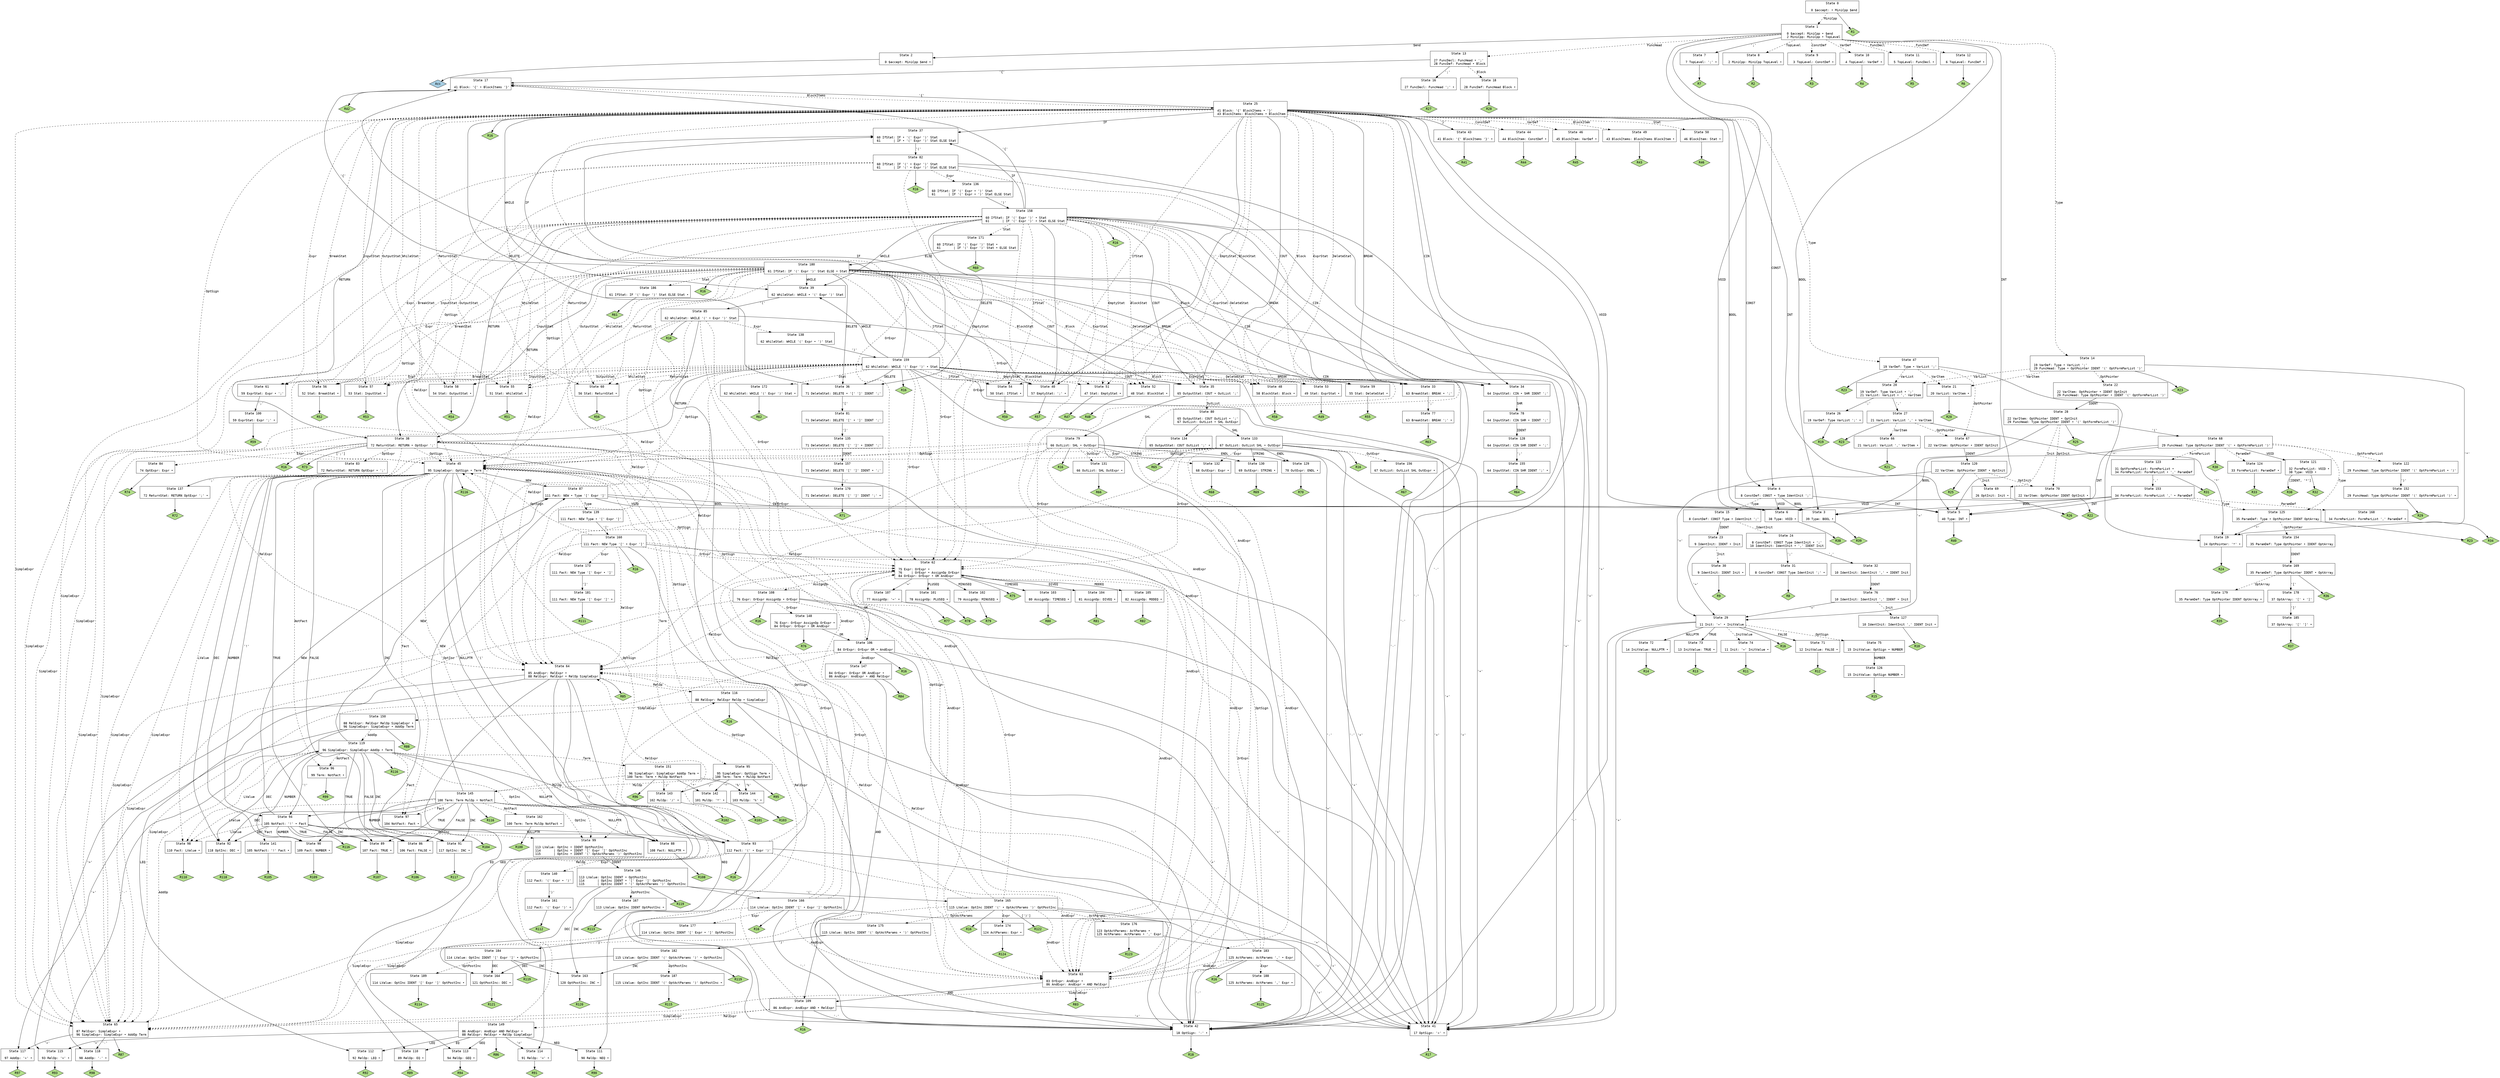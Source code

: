 // Generated by GNU Bison 3.8.2.
// Report bugs to <bug-bison@gnu.org>.
// Home page: <https://www.gnu.org/software/bison/>.

digraph "MiniCpp.y"
{
  node [fontname = courier, shape = box, colorscheme = paired6]
  edge [fontname = courier]

  0 [label="State 0\n\l  0 $accept: • MiniCpp $end\l"]
  0 -> 1 [style=dashed label="MiniCpp"]
  0 -> "0R1" [style=solid]
 "0R1" [label="R1", fillcolor=3, shape=diamond, style=filled]
  1 [label="State 1\n\l  0 $accept: MiniCpp • $end\l  2 MiniCpp: MiniCpp • TopLevel\l"]
  1 -> 2 [style=solid label="$end"]
  1 -> 3 [style=solid label="BOOL"]
  1 -> 4 [style=solid label="CONST"]
  1 -> 5 [style=solid label="INT"]
  1 -> 6 [style=solid label="VOID"]
  1 -> 7 [style=solid label="';'"]
  1 -> 8 [style=dashed label="TopLevel"]
  1 -> 9 [style=dashed label="ConstDef"]
  1 -> 10 [style=dashed label="VarDef"]
  1 -> 11 [style=dashed label="FuncDecl"]
  1 -> 12 [style=dashed label="FuncDef"]
  1 -> 13 [style=dashed label="FuncHead"]
  1 -> 14 [style=dashed label="Type"]
  2 [label="State 2\n\l  0 $accept: MiniCpp $end •\l"]
  2 -> "2R0" [style=solid]
 "2R0" [label="Acc", fillcolor=1, shape=diamond, style=filled]
  3 [label="State 3\n\l 39 Type: BOOL •\l"]
  3 -> "3R39" [style=solid]
 "3R39" [label="R39", fillcolor=3, shape=diamond, style=filled]
  4 [label="State 4\n\l  8 ConstDef: CONST • Type IdentInit ';'\l"]
  4 -> 3 [style=solid label="BOOL"]
  4 -> 5 [style=solid label="INT"]
  4 -> 6 [style=solid label="VOID"]
  4 -> 15 [style=dashed label="Type"]
  5 [label="State 5\n\l 40 Type: INT •\l"]
  5 -> "5R40" [style=solid]
 "5R40" [label="R40", fillcolor=3, shape=diamond, style=filled]
  6 [label="State 6\n\l 38 Type: VOID •\l"]
  6 -> "6R38" [style=solid]
 "6R38" [label="R38", fillcolor=3, shape=diamond, style=filled]
  7 [label="State 7\n\l  7 TopLevel: ';' •\l"]
  7 -> "7R7" [style=solid]
 "7R7" [label="R7", fillcolor=3, shape=diamond, style=filled]
  8 [label="State 8\n\l  2 MiniCpp: MiniCpp TopLevel •\l"]
  8 -> "8R2" [style=solid]
 "8R2" [label="R2", fillcolor=3, shape=diamond, style=filled]
  9 [label="State 9\n\l  3 TopLevel: ConstDef •\l"]
  9 -> "9R3" [style=solid]
 "9R3" [label="R3", fillcolor=3, shape=diamond, style=filled]
  10 [label="State 10\n\l  4 TopLevel: VarDef •\l"]
  10 -> "10R4" [style=solid]
 "10R4" [label="R4", fillcolor=3, shape=diamond, style=filled]
  11 [label="State 11\n\l  5 TopLevel: FuncDecl •\l"]
  11 -> "11R5" [style=solid]
 "11R5" [label="R5", fillcolor=3, shape=diamond, style=filled]
  12 [label="State 12\n\l  6 TopLevel: FuncDef •\l"]
  12 -> "12R6" [style=solid]
 "12R6" [label="R6", fillcolor=3, shape=diamond, style=filled]
  13 [label="State 13\n\l 27 FuncDecl: FuncHead • ';'\l 28 FuncDef: FuncHead • Block\l"]
  13 -> 16 [style=solid label="';'"]
  13 -> 17 [style=solid label="'{'"]
  13 -> 18 [style=dashed label="Block"]
  14 [label="State 14\n\l 19 VarDef: Type • VarList ';'\l 29 FuncHead: Type • OptPointer IDENT '(' OptFormParList ')'\l"]
  14 -> 19 [style=solid label="'*'"]
  14 -> 20 [style=dashed label="VarList"]
  14 -> 21 [style=dashed label="VarItem"]
  14 -> 22 [style=dashed label="OptPointer"]
  14 -> "14R23" [style=solid]
 "14R23" [label="R23", fillcolor=3, shape=diamond, style=filled]
  15 [label="State 15\n\l  8 ConstDef: CONST Type • IdentInit ';'\l"]
  15 -> 23 [style=solid label="IDENT"]
  15 -> 24 [style=dashed label="IdentInit"]
  16 [label="State 16\n\l 27 FuncDecl: FuncHead ';' •\l"]
  16 -> "16R27" [style=solid]
 "16R27" [label="R27", fillcolor=3, shape=diamond, style=filled]
  17 [label="State 17\n\l 41 Block: '{' • BlockItems '}'\l"]
  17 -> 25 [style=dashed label="BlockItems"]
  17 -> "17R42" [style=solid]
 "17R42" [label="R42", fillcolor=3, shape=diamond, style=filled]
  18 [label="State 18\n\l 28 FuncDef: FuncHead Block •\l"]
  18 -> "18R28" [style=solid]
 "18R28" [label="R28", fillcolor=3, shape=diamond, style=filled]
  19 [label="State 19\n\l 24 OptPointer: '*' •\l"]
  19 -> "19R24" [style=solid]
 "19R24" [label="R24", fillcolor=3, shape=diamond, style=filled]
  20 [label="State 20\n\l 19 VarDef: Type VarList • ';'\l 21 VarList: VarList • ',' VarItem\l"]
  20 -> 26 [style=solid label="';'"]
  20 -> 27 [style=solid label="','"]
  21 [label="State 21\n\l 20 VarList: VarItem •\l"]
  21 -> "21R20" [style=solid]
 "21R20" [label="R20", fillcolor=3, shape=diamond, style=filled]
  22 [label="State 22\n\l 22 VarItem: OptPointer • IDENT OptInit\l 29 FuncHead: Type OptPointer • IDENT '(' OptFormParList ')'\l"]
  22 -> 28 [style=solid label="IDENT"]
  23 [label="State 23\n\l  9 IdentInit: IDENT • Init\l"]
  23 -> 29 [style=solid label="'='"]
  23 -> 30 [style=dashed label="Init"]
  24 [label="State 24\n\l  8 ConstDef: CONST Type IdentInit • ';'\l 10 IdentInit: IdentInit • ',' IDENT Init\l"]
  24 -> 31 [style=solid label="';'"]
  24 -> 32 [style=solid label="','"]
  25 [label="State 25\n\l 41 Block: '{' BlockItems • '}'\l 43 BlockItems: BlockItems • BlockItem\l"]
  25 -> 3 [style=solid label="BOOL"]
  25 -> 33 [style=solid label="BREAK"]
  25 -> 34 [style=solid label="CIN"]
  25 -> 4 [style=solid label="CONST"]
  25 -> 35 [style=solid label="COUT"]
  25 -> 36 [style=solid label="DELETE"]
  25 -> 37 [style=solid label="IF"]
  25 -> 5 [style=solid label="INT"]
  25 -> 38 [style=solid label="RETURN"]
  25 -> 6 [style=solid label="VOID"]
  25 -> 39 [style=solid label="WHILE"]
  25 -> 40 [style=solid label="';'"]
  25 -> 41 [style=solid label="'+'"]
  25 -> 42 [style=solid label="'-'"]
  25 -> 17 [style=solid label="'{'"]
  25 -> 43 [style=solid label="'}'"]
  25 -> 44 [style=dashed label="ConstDef"]
  25 -> 45 [style=dashed label="OptSign"]
  25 -> 46 [style=dashed label="VarDef"]
  25 -> 47 [style=dashed label="Type"]
  25 -> 48 [style=dashed label="Block"]
  25 -> 49 [style=dashed label="BlockItem"]
  25 -> 50 [style=dashed label="Stat"]
  25 -> 51 [style=dashed label="EmptyStat"]
  25 -> 52 [style=dashed label="BlockStat"]
  25 -> 53 [style=dashed label="ExprStat"]
  25 -> 54 [style=dashed label="IfStat"]
  25 -> 55 [style=dashed label="WhileStat"]
  25 -> 56 [style=dashed label="BreakStat"]
  25 -> 57 [style=dashed label="InputStat"]
  25 -> 58 [style=dashed label="OutputStat"]
  25 -> 59 [style=dashed label="DeleteStat"]
  25 -> 60 [style=dashed label="ReturnStat"]
  25 -> 61 [style=dashed label="Expr"]
  25 -> 62 [style=dashed label="OrExpr"]
  25 -> 63 [style=dashed label="AndExpr"]
  25 -> 64 [style=dashed label="RelExpr"]
  25 -> 65 [style=dashed label="SimpleExpr"]
  25 -> "25R16" [style=solid]
 "25R16" [label="R16", fillcolor=3, shape=diamond, style=filled]
  26 [label="State 26\n\l 19 VarDef: Type VarList ';' •\l"]
  26 -> "26R19" [style=solid]
 "26R19" [label="R19", fillcolor=3, shape=diamond, style=filled]
  27 [label="State 27\n\l 21 VarList: VarList ',' • VarItem\l"]
  27 -> 19 [style=solid label="'*'"]
  27 -> 66 [style=dashed label="VarItem"]
  27 -> 67 [style=dashed label="OptPointer"]
  27 -> "27R23" [style=solid]
 "27R23" [label="R23", fillcolor=3, shape=diamond, style=filled]
  28 [label="State 28\n\l 22 VarItem: OptPointer IDENT • OptInit\l 29 FuncHead: Type OptPointer IDENT • '(' OptFormParList ')'\l"]
  28 -> 29 [style=solid label="'='"]
  28 -> 68 [style=solid label="'('"]
  28 -> 69 [style=dashed label="Init"]
  28 -> 70 [style=dashed label="OptInit"]
  28 -> "28R25" [style=solid]
 "28R25" [label="R25", fillcolor=3, shape=diamond, style=filled]
  29 [label="State 29\n\l 11 Init: '=' • InitValue\l"]
  29 -> 71 [style=solid label="FALSE"]
  29 -> 72 [style=solid label="NULLPTR"]
  29 -> 73 [style=solid label="TRUE"]
  29 -> 41 [style=solid label="'+'"]
  29 -> 42 [style=solid label="'-'"]
  29 -> 74 [style=dashed label="InitValue"]
  29 -> 75 [style=dashed label="OptSign"]
  29 -> "29R16" [style=solid]
 "29R16" [label="R16", fillcolor=3, shape=diamond, style=filled]
  30 [label="State 30\n\l  9 IdentInit: IDENT Init •\l"]
  30 -> "30R9" [style=solid]
 "30R9" [label="R9", fillcolor=3, shape=diamond, style=filled]
  31 [label="State 31\n\l  8 ConstDef: CONST Type IdentInit ';' •\l"]
  31 -> "31R8" [style=solid]
 "31R8" [label="R8", fillcolor=3, shape=diamond, style=filled]
  32 [label="State 32\n\l 10 IdentInit: IdentInit ',' • IDENT Init\l"]
  32 -> 76 [style=solid label="IDENT"]
  33 [label="State 33\n\l 63 BreakStat: BREAK • ';'\l"]
  33 -> 77 [style=solid label="';'"]
  34 [label="State 34\n\l 64 InputStat: CIN • SHR IDENT ';'\l"]
  34 -> 78 [style=solid label="SHR"]
  35 [label="State 35\n\l 65 OutputStat: COUT • OutList ';'\l"]
  35 -> 79 [style=solid label="SHL"]
  35 -> 80 [style=dashed label="OutList"]
  36 [label="State 36\n\l 71 DeleteStat: DELETE • '[' ']' IDENT ';'\l"]
  36 -> 81 [style=solid label="'['"]
  37 [label="State 37\n\l 60 IfStat: IF • '(' Expr ')' Stat\l 61       | IF • '(' Expr ')' Stat ELSE Stat\l"]
  37 -> 82 [style=solid label="'('"]
  38 [label="State 38\n\l 72 ReturnStat: RETURN • OptExpr ';'\l"]
  38 -> 41 [style=solid label="'+'"]
  38 -> 42 [style=solid label="'-'"]
  38 -> 45 [style=dashed label="OptSign"]
  38 -> 83 [style=dashed label="OptExpr"]
  38 -> 84 [style=dashed label="Expr"]
  38 -> 62 [style=dashed label="OrExpr"]
  38 -> 63 [style=dashed label="AndExpr"]
  38 -> 64 [style=dashed label="RelExpr"]
  38 -> 65 [style=dashed label="SimpleExpr"]
  38 -> "38R16" [style=solid]
 "38R16" [label="R16", fillcolor=3, shape=diamond, style=filled]
  38 -> "38R73" [label="[';']", style=solid]
 "38R73" [label="R73", fillcolor=3, shape=diamond, style=filled]
  39 [label="State 39\n\l 62 WhileStat: WHILE • '(' Expr ')' Stat\l"]
  39 -> 85 [style=solid label="'('"]
  40 [label="State 40\n\l 57 EmptyStat: ';' •\l"]
  40 -> "40R57" [style=solid]
 "40R57" [label="R57", fillcolor=3, shape=diamond, style=filled]
  41 [label="State 41\n\l 17 OptSign: '+' •\l"]
  41 -> "41R17" [style=solid]
 "41R17" [label="R17", fillcolor=3, shape=diamond, style=filled]
  42 [label="State 42\n\l 18 OptSign: '-' •\l"]
  42 -> "42R18" [style=solid]
 "42R18" [label="R18", fillcolor=3, shape=diamond, style=filled]
  43 [label="State 43\n\l 41 Block: '{' BlockItems '}' •\l"]
  43 -> "43R41" [style=solid]
 "43R41" [label="R41", fillcolor=3, shape=diamond, style=filled]
  44 [label="State 44\n\l 44 BlockItem: ConstDef •\l"]
  44 -> "44R44" [style=solid]
 "44R44" [label="R44", fillcolor=3, shape=diamond, style=filled]
  45 [label="State 45\n\l 95 SimpleExpr: OptSign • Term\l"]
  45 -> 86 [style=solid label="FALSE"]
  45 -> 87 [style=solid label="NEW"]
  45 -> 88 [style=solid label="NULLPTR"]
  45 -> 89 [style=solid label="TRUE"]
  45 -> 90 [style=solid label="NUMBER"]
  45 -> 91 [style=solid label="INC"]
  45 -> 92 [style=solid label="DEC"]
  45 -> 93 [style=solid label="'('"]
  45 -> 94 [style=solid label="'!'"]
  45 -> 95 [style=dashed label="Term"]
  45 -> 96 [style=dashed label="NotFact"]
  45 -> 97 [style=dashed label="Fact"]
  45 -> 98 [style=dashed label="LValue"]
  45 -> 99 [style=dashed label="OptInc"]
  45 -> "45R116" [style=solid]
 "45R116" [label="R116", fillcolor=3, shape=diamond, style=filled]
  46 [label="State 46\n\l 45 BlockItem: VarDef •\l"]
  46 -> "46R45" [style=solid]
 "46R45" [label="R45", fillcolor=3, shape=diamond, style=filled]
  47 [label="State 47\n\l 19 VarDef: Type • VarList ';'\l"]
  47 -> 19 [style=solid label="'*'"]
  47 -> 20 [style=dashed label="VarList"]
  47 -> 21 [style=dashed label="VarItem"]
  47 -> 67 [style=dashed label="OptPointer"]
  47 -> "47R23" [style=solid]
 "47R23" [label="R23", fillcolor=3, shape=diamond, style=filled]
  48 [label="State 48\n\l 58 BlockStat: Block •\l"]
  48 -> "48R58" [style=solid]
 "48R58" [label="R58", fillcolor=3, shape=diamond, style=filled]
  49 [label="State 49\n\l 43 BlockItems: BlockItems BlockItem •\l"]
  49 -> "49R43" [style=solid]
 "49R43" [label="R43", fillcolor=3, shape=diamond, style=filled]
  50 [label="State 50\n\l 46 BlockItem: Stat •\l"]
  50 -> "50R46" [style=solid]
 "50R46" [label="R46", fillcolor=3, shape=diamond, style=filled]
  51 [label="State 51\n\l 47 Stat: EmptyStat •\l"]
  51 -> "51R47" [style=solid]
 "51R47" [label="R47", fillcolor=3, shape=diamond, style=filled]
  52 [label="State 52\n\l 48 Stat: BlockStat •\l"]
  52 -> "52R48" [style=solid]
 "52R48" [label="R48", fillcolor=3, shape=diamond, style=filled]
  53 [label="State 53\n\l 49 Stat: ExprStat •\l"]
  53 -> "53R49" [style=solid]
 "53R49" [label="R49", fillcolor=3, shape=diamond, style=filled]
  54 [label="State 54\n\l 50 Stat: IfStat •\l"]
  54 -> "54R50" [style=solid]
 "54R50" [label="R50", fillcolor=3, shape=diamond, style=filled]
  55 [label="State 55\n\l 51 Stat: WhileStat •\l"]
  55 -> "55R51" [style=solid]
 "55R51" [label="R51", fillcolor=3, shape=diamond, style=filled]
  56 [label="State 56\n\l 52 Stat: BreakStat •\l"]
  56 -> "56R52" [style=solid]
 "56R52" [label="R52", fillcolor=3, shape=diamond, style=filled]
  57 [label="State 57\n\l 53 Stat: InputStat •\l"]
  57 -> "57R53" [style=solid]
 "57R53" [label="R53", fillcolor=3, shape=diamond, style=filled]
  58 [label="State 58\n\l 54 Stat: OutputStat •\l"]
  58 -> "58R54" [style=solid]
 "58R54" [label="R54", fillcolor=3, shape=diamond, style=filled]
  59 [label="State 59\n\l 55 Stat: DeleteStat •\l"]
  59 -> "59R55" [style=solid]
 "59R55" [label="R55", fillcolor=3, shape=diamond, style=filled]
  60 [label="State 60\n\l 56 Stat: ReturnStat •\l"]
  60 -> "60R56" [style=solid]
 "60R56" [label="R56", fillcolor=3, shape=diamond, style=filled]
  61 [label="State 61\n\l 59 ExprStat: Expr • ';'\l"]
  61 -> 100 [style=solid label="';'"]
  62 [label="State 62\n\l 75 Expr: OrExpr •\l 76     | OrExpr • AssignOp OrExpr\l 84 OrExpr: OrExpr • OR AndExpr\l"]
  62 -> 101 [style=solid label="PLUSEQ"]
  62 -> 102 [style=solid label="MINUSEQ"]
  62 -> 103 [style=solid label="TIMESEQ"]
  62 -> 104 [style=solid label="DIVEQ"]
  62 -> 105 [style=solid label="MODEQ"]
  62 -> 106 [style=solid label="OR"]
  62 -> 107 [style=solid label="'='"]
  62 -> 108 [style=dashed label="AssignOp"]
  62 -> "62R75" [style=solid]
 "62R75" [label="R75", fillcolor=3, shape=diamond, style=filled]
  63 [label="State 63\n\l 83 OrExpr: AndExpr •\l 86 AndExpr: AndExpr • AND RelExpr\l"]
  63 -> 109 [style=solid label="AND"]
  63 -> "63R83" [style=solid]
 "63R83" [label="R83", fillcolor=3, shape=diamond, style=filled]
  64 [label="State 64\n\l 85 AndExpr: RelExpr •\l 88 RelExpr: RelExpr • RelOp SimpleExpr\l"]
  64 -> 110 [style=solid label="EQ"]
  64 -> 111 [style=solid label="NEQ"]
  64 -> 112 [style=solid label="LEQ"]
  64 -> 113 [style=solid label="GEQ"]
  64 -> 114 [style=solid label="'<'"]
  64 -> 115 [style=solid label="'>'"]
  64 -> 116 [style=dashed label="RelOp"]
  64 -> "64R85" [style=solid]
 "64R85" [label="R85", fillcolor=3, shape=diamond, style=filled]
  65 [label="State 65\n\l 87 RelExpr: SimpleExpr •\l 96 SimpleExpr: SimpleExpr • AddOp Term\l"]
  65 -> 117 [style=solid label="'+'"]
  65 -> 118 [style=solid label="'-'"]
  65 -> 119 [style=dashed label="AddOp"]
  65 -> "65R87" [style=solid]
 "65R87" [label="R87", fillcolor=3, shape=diamond, style=filled]
  66 [label="State 66\n\l 21 VarList: VarList ',' VarItem •\l"]
  66 -> "66R21" [style=solid]
 "66R21" [label="R21", fillcolor=3, shape=diamond, style=filled]
  67 [label="State 67\n\l 22 VarItem: OptPointer • IDENT OptInit\l"]
  67 -> 120 [style=solid label="IDENT"]
  68 [label="State 68\n\l 29 FuncHead: Type OptPointer IDENT '(' • OptFormParList ')'\l"]
  68 -> 3 [style=solid label="BOOL"]
  68 -> 5 [style=solid label="INT"]
  68 -> 121 [style=solid label="VOID"]
  68 -> 122 [style=dashed label="OptFormParList"]
  68 -> 123 [style=dashed label="FormParList"]
  68 -> 124 [style=dashed label="ParamDef"]
  68 -> 125 [style=dashed label="Type"]
  68 -> "68R30" [style=solid]
 "68R30" [label="R30", fillcolor=3, shape=diamond, style=filled]
  69 [label="State 69\n\l 26 OptInit: Init •\l"]
  69 -> "69R26" [style=solid]
 "69R26" [label="R26", fillcolor=3, shape=diamond, style=filled]
  70 [label="State 70\n\l 22 VarItem: OptPointer IDENT OptInit •\l"]
  70 -> "70R22" [style=solid]
 "70R22" [label="R22", fillcolor=3, shape=diamond, style=filled]
  71 [label="State 71\n\l 12 InitValue: FALSE •\l"]
  71 -> "71R12" [style=solid]
 "71R12" [label="R12", fillcolor=3, shape=diamond, style=filled]
  72 [label="State 72\n\l 14 InitValue: NULLPTR •\l"]
  72 -> "72R14" [style=solid]
 "72R14" [label="R14", fillcolor=3, shape=diamond, style=filled]
  73 [label="State 73\n\l 13 InitValue: TRUE •\l"]
  73 -> "73R13" [style=solid]
 "73R13" [label="R13", fillcolor=3, shape=diamond, style=filled]
  74 [label="State 74\n\l 11 Init: '=' InitValue •\l"]
  74 -> "74R11" [style=solid]
 "74R11" [label="R11", fillcolor=3, shape=diamond, style=filled]
  75 [label="State 75\n\l 15 InitValue: OptSign • NUMBER\l"]
  75 -> 126 [style=solid label="NUMBER"]
  76 [label="State 76\n\l 10 IdentInit: IdentInit ',' IDENT • Init\l"]
  76 -> 29 [style=solid label="'='"]
  76 -> 127 [style=dashed label="Init"]
  77 [label="State 77\n\l 63 BreakStat: BREAK ';' •\l"]
  77 -> "77R63" [style=solid]
 "77R63" [label="R63", fillcolor=3, shape=diamond, style=filled]
  78 [label="State 78\n\l 64 InputStat: CIN SHR • IDENT ';'\l"]
  78 -> 128 [style=solid label="IDENT"]
  79 [label="State 79\n\l 66 OutList: SHL • OutExpr\l"]
  79 -> 129 [style=solid label="ENDL"]
  79 -> 130 [style=solid label="STRING"]
  79 -> 41 [style=solid label="'+'"]
  79 -> 42 [style=solid label="'-'"]
  79 -> 45 [style=dashed label="OptSign"]
  79 -> 131 [style=dashed label="OutExpr"]
  79 -> 132 [style=dashed label="Expr"]
  79 -> 62 [style=dashed label="OrExpr"]
  79 -> 63 [style=dashed label="AndExpr"]
  79 -> 64 [style=dashed label="RelExpr"]
  79 -> 65 [style=dashed label="SimpleExpr"]
  79 -> "79R16" [style=solid]
 "79R16" [label="R16", fillcolor=3, shape=diamond, style=filled]
  80 [label="State 80\n\l 65 OutputStat: COUT OutList • ';'\l 67 OutList: OutList • SHL OutExpr\l"]
  80 -> 133 [style=solid label="SHL"]
  80 -> 134 [style=solid label="';'"]
  81 [label="State 81\n\l 71 DeleteStat: DELETE '[' • ']' IDENT ';'\l"]
  81 -> 135 [style=solid label="']'"]
  82 [label="State 82\n\l 60 IfStat: IF '(' • Expr ')' Stat\l 61       | IF '(' • Expr ')' Stat ELSE Stat\l"]
  82 -> 41 [style=solid label="'+'"]
  82 -> 42 [style=solid label="'-'"]
  82 -> 45 [style=dashed label="OptSign"]
  82 -> 136 [style=dashed label="Expr"]
  82 -> 62 [style=dashed label="OrExpr"]
  82 -> 63 [style=dashed label="AndExpr"]
  82 -> 64 [style=dashed label="RelExpr"]
  82 -> 65 [style=dashed label="SimpleExpr"]
  82 -> "82R16" [style=solid]
 "82R16" [label="R16", fillcolor=3, shape=diamond, style=filled]
  83 [label="State 83\n\l 72 ReturnStat: RETURN OptExpr • ';'\l"]
  83 -> 137 [style=solid label="';'"]
  84 [label="State 84\n\l 74 OptExpr: Expr •\l"]
  84 -> "84R74" [style=solid]
 "84R74" [label="R74", fillcolor=3, shape=diamond, style=filled]
  85 [label="State 85\n\l 62 WhileStat: WHILE '(' • Expr ')' Stat\l"]
  85 -> 41 [style=solid label="'+'"]
  85 -> 42 [style=solid label="'-'"]
  85 -> 45 [style=dashed label="OptSign"]
  85 -> 138 [style=dashed label="Expr"]
  85 -> 62 [style=dashed label="OrExpr"]
  85 -> 63 [style=dashed label="AndExpr"]
  85 -> 64 [style=dashed label="RelExpr"]
  85 -> 65 [style=dashed label="SimpleExpr"]
  85 -> "85R16" [style=solid]
 "85R16" [label="R16", fillcolor=3, shape=diamond, style=filled]
  86 [label="State 86\n\l106 Fact: FALSE •\l"]
  86 -> "86R106" [style=solid]
 "86R106" [label="R106", fillcolor=3, shape=diamond, style=filled]
  87 [label="State 87\n\l111 Fact: NEW • Type '[' Expr ']'\l"]
  87 -> 3 [style=solid label="BOOL"]
  87 -> 5 [style=solid label="INT"]
  87 -> 6 [style=solid label="VOID"]
  87 -> 139 [style=dashed label="Type"]
  88 [label="State 88\n\l108 Fact: NULLPTR •\l"]
  88 -> "88R108" [style=solid]
 "88R108" [label="R108", fillcolor=3, shape=diamond, style=filled]
  89 [label="State 89\n\l107 Fact: TRUE •\l"]
  89 -> "89R107" [style=solid]
 "89R107" [label="R107", fillcolor=3, shape=diamond, style=filled]
  90 [label="State 90\n\l109 Fact: NUMBER •\l"]
  90 -> "90R109" [style=solid]
 "90R109" [label="R109", fillcolor=3, shape=diamond, style=filled]
  91 [label="State 91\n\l117 OptInc: INC •\l"]
  91 -> "91R117" [style=solid]
 "91R117" [label="R117", fillcolor=3, shape=diamond, style=filled]
  92 [label="State 92\n\l118 OptInc: DEC •\l"]
  92 -> "92R118" [style=solid]
 "92R118" [label="R118", fillcolor=3, shape=diamond, style=filled]
  93 [label="State 93\n\l112 Fact: '(' • Expr ')'\l"]
  93 -> 41 [style=solid label="'+'"]
  93 -> 42 [style=solid label="'-'"]
  93 -> 45 [style=dashed label="OptSign"]
  93 -> 140 [style=dashed label="Expr"]
  93 -> 62 [style=dashed label="OrExpr"]
  93 -> 63 [style=dashed label="AndExpr"]
  93 -> 64 [style=dashed label="RelExpr"]
  93 -> 65 [style=dashed label="SimpleExpr"]
  93 -> "93R16" [style=solid]
 "93R16" [label="R16", fillcolor=3, shape=diamond, style=filled]
  94 [label="State 94\n\l105 NotFact: '!' • Fact\l"]
  94 -> 86 [style=solid label="FALSE"]
  94 -> 87 [style=solid label="NEW"]
  94 -> 88 [style=solid label="NULLPTR"]
  94 -> 89 [style=solid label="TRUE"]
  94 -> 90 [style=solid label="NUMBER"]
  94 -> 91 [style=solid label="INC"]
  94 -> 92 [style=solid label="DEC"]
  94 -> 93 [style=solid label="'('"]
  94 -> 141 [style=dashed label="Fact"]
  94 -> 98 [style=dashed label="LValue"]
  94 -> 99 [style=dashed label="OptInc"]
  94 -> "94R116" [style=solid]
 "94R116" [label="R116", fillcolor=3, shape=diamond, style=filled]
  95 [label="State 95\n\l 95 SimpleExpr: OptSign Term •\l100 Term: Term • MulOp NotFact\l"]
  95 -> 142 [style=solid label="'*'"]
  95 -> 143 [style=solid label="'/'"]
  95 -> 144 [style=solid label="'%'"]
  95 -> 145 [style=dashed label="MulOp"]
  95 -> "95R95" [style=solid]
 "95R95" [label="R95", fillcolor=3, shape=diamond, style=filled]
  96 [label="State 96\n\l 99 Term: NotFact •\l"]
  96 -> "96R99" [style=solid]
 "96R99" [label="R99", fillcolor=3, shape=diamond, style=filled]
  97 [label="State 97\n\l104 NotFact: Fact •\l"]
  97 -> "97R104" [style=solid]
 "97R104" [label="R104", fillcolor=3, shape=diamond, style=filled]
  98 [label="State 98\n\l110 Fact: LValue •\l"]
  98 -> "98R110" [style=solid]
 "98R110" [label="R110", fillcolor=3, shape=diamond, style=filled]
  99 [label="State 99\n\l113 LValue: OptInc • IDENT OptPostInc\l114       | OptInc • IDENT '[' Expr ']' OptPostInc\l115       | OptInc • IDENT '(' OptActParams ')' OptPostInc\l"]
  99 -> 146 [style=solid label="IDENT"]
  100 [label="State 100\n\l 59 ExprStat: Expr ';' •\l"]
  100 -> "100R59" [style=solid]
 "100R59" [label="R59", fillcolor=3, shape=diamond, style=filled]
  101 [label="State 101\n\l 78 AssignOp: PLUSEQ •\l"]
  101 -> "101R78" [style=solid]
 "101R78" [label="R78", fillcolor=3, shape=diamond, style=filled]
  102 [label="State 102\n\l 79 AssignOp: MINUSEQ •\l"]
  102 -> "102R79" [style=solid]
 "102R79" [label="R79", fillcolor=3, shape=diamond, style=filled]
  103 [label="State 103\n\l 80 AssignOp: TIMESEQ •\l"]
  103 -> "103R80" [style=solid]
 "103R80" [label="R80", fillcolor=3, shape=diamond, style=filled]
  104 [label="State 104\n\l 81 AssignOp: DIVEQ •\l"]
  104 -> "104R81" [style=solid]
 "104R81" [label="R81", fillcolor=3, shape=diamond, style=filled]
  105 [label="State 105\n\l 82 AssignOp: MODEQ •\l"]
  105 -> "105R82" [style=solid]
 "105R82" [label="R82", fillcolor=3, shape=diamond, style=filled]
  106 [label="State 106\n\l 84 OrExpr: OrExpr OR • AndExpr\l"]
  106 -> 41 [style=solid label="'+'"]
  106 -> 42 [style=solid label="'-'"]
  106 -> 45 [style=dashed label="OptSign"]
  106 -> 147 [style=dashed label="AndExpr"]
  106 -> 64 [style=dashed label="RelExpr"]
  106 -> 65 [style=dashed label="SimpleExpr"]
  106 -> "106R16" [style=solid]
 "106R16" [label="R16", fillcolor=3, shape=diamond, style=filled]
  107 [label="State 107\n\l 77 AssignOp: '=' •\l"]
  107 -> "107R77" [style=solid]
 "107R77" [label="R77", fillcolor=3, shape=diamond, style=filled]
  108 [label="State 108\n\l 76 Expr: OrExpr AssignOp • OrExpr\l"]
  108 -> 41 [style=solid label="'+'"]
  108 -> 42 [style=solid label="'-'"]
  108 -> 45 [style=dashed label="OptSign"]
  108 -> 148 [style=dashed label="OrExpr"]
  108 -> 63 [style=dashed label="AndExpr"]
  108 -> 64 [style=dashed label="RelExpr"]
  108 -> 65 [style=dashed label="SimpleExpr"]
  108 -> "108R16" [style=solid]
 "108R16" [label="R16", fillcolor=3, shape=diamond, style=filled]
  109 [label="State 109\n\l 86 AndExpr: AndExpr AND • RelExpr\l"]
  109 -> 41 [style=solid label="'+'"]
  109 -> 42 [style=solid label="'-'"]
  109 -> 45 [style=dashed label="OptSign"]
  109 -> 149 [style=dashed label="RelExpr"]
  109 -> 65 [style=dashed label="SimpleExpr"]
  109 -> "109R16" [style=solid]
 "109R16" [label="R16", fillcolor=3, shape=diamond, style=filled]
  110 [label="State 110\n\l 89 RelOp: EQ •\l"]
  110 -> "110R89" [style=solid]
 "110R89" [label="R89", fillcolor=3, shape=diamond, style=filled]
  111 [label="State 111\n\l 90 RelOp: NEQ •\l"]
  111 -> "111R90" [style=solid]
 "111R90" [label="R90", fillcolor=3, shape=diamond, style=filled]
  112 [label="State 112\n\l 92 RelOp: LEQ •\l"]
  112 -> "112R92" [style=solid]
 "112R92" [label="R92", fillcolor=3, shape=diamond, style=filled]
  113 [label="State 113\n\l 94 RelOp: GEQ •\l"]
  113 -> "113R94" [style=solid]
 "113R94" [label="R94", fillcolor=3, shape=diamond, style=filled]
  114 [label="State 114\n\l 91 RelOp: '<' •\l"]
  114 -> "114R91" [style=solid]
 "114R91" [label="R91", fillcolor=3, shape=diamond, style=filled]
  115 [label="State 115\n\l 93 RelOp: '>' •\l"]
  115 -> "115R93" [style=solid]
 "115R93" [label="R93", fillcolor=3, shape=diamond, style=filled]
  116 [label="State 116\n\l 88 RelExpr: RelExpr RelOp • SimpleExpr\l"]
  116 -> 41 [style=solid label="'+'"]
  116 -> 42 [style=solid label="'-'"]
  116 -> 45 [style=dashed label="OptSign"]
  116 -> 150 [style=dashed label="SimpleExpr"]
  116 -> "116R16" [style=solid]
 "116R16" [label="R16", fillcolor=3, shape=diamond, style=filled]
  117 [label="State 117\n\l 97 AddOp: '+' •\l"]
  117 -> "117R97" [style=solid]
 "117R97" [label="R97", fillcolor=3, shape=diamond, style=filled]
  118 [label="State 118\n\l 98 AddOp: '-' •\l"]
  118 -> "118R98" [style=solid]
 "118R98" [label="R98", fillcolor=3, shape=diamond, style=filled]
  119 [label="State 119\n\l 96 SimpleExpr: SimpleExpr AddOp • Term\l"]
  119 -> 86 [style=solid label="FALSE"]
  119 -> 87 [style=solid label="NEW"]
  119 -> 88 [style=solid label="NULLPTR"]
  119 -> 89 [style=solid label="TRUE"]
  119 -> 90 [style=solid label="NUMBER"]
  119 -> 91 [style=solid label="INC"]
  119 -> 92 [style=solid label="DEC"]
  119 -> 93 [style=solid label="'('"]
  119 -> 94 [style=solid label="'!'"]
  119 -> 151 [style=dashed label="Term"]
  119 -> 96 [style=dashed label="NotFact"]
  119 -> 97 [style=dashed label="Fact"]
  119 -> 98 [style=dashed label="LValue"]
  119 -> 99 [style=dashed label="OptInc"]
  119 -> "119R116" [style=solid]
 "119R116" [label="R116", fillcolor=3, shape=diamond, style=filled]
  120 [label="State 120\n\l 22 VarItem: OptPointer IDENT • OptInit\l"]
  120 -> 29 [style=solid label="'='"]
  120 -> 69 [style=dashed label="Init"]
  120 -> 70 [style=dashed label="OptInit"]
  120 -> "120R25" [style=solid]
 "120R25" [label="R25", fillcolor=3, shape=diamond, style=filled]
  121 [label="State 121\n\l 32 FormParList: VOID •\l 38 Type: VOID •\l"]
  121 -> "121R32" [style=solid]
 "121R32" [label="R32", fillcolor=3, shape=diamond, style=filled]
  121 -> "121R38" [label="[IDENT, '*']", style=solid]
 "121R38" [label="R38", fillcolor=3, shape=diamond, style=filled]
  122 [label="State 122\n\l 29 FuncHead: Type OptPointer IDENT '(' OptFormParList • ')'\l"]
  122 -> 152 [style=solid label="')'"]
  123 [label="State 123\n\l 31 OptFormParList: FormParList •\l 34 FormParList: FormParList • ',' ParamDef\l"]
  123 -> 153 [style=solid label="','"]
  123 -> "123R31" [style=solid]
 "123R31" [label="R31", fillcolor=3, shape=diamond, style=filled]
  124 [label="State 124\n\l 33 FormParList: ParamDef •\l"]
  124 -> "124R33" [style=solid]
 "124R33" [label="R33", fillcolor=3, shape=diamond, style=filled]
  125 [label="State 125\n\l 35 ParamDef: Type • OptPointer IDENT OptArray\l"]
  125 -> 19 [style=solid label="'*'"]
  125 -> 154 [style=dashed label="OptPointer"]
  125 -> "125R23" [style=solid]
 "125R23" [label="R23", fillcolor=3, shape=diamond, style=filled]
  126 [label="State 126\n\l 15 InitValue: OptSign NUMBER •\l"]
  126 -> "126R15" [style=solid]
 "126R15" [label="R15", fillcolor=3, shape=diamond, style=filled]
  127 [label="State 127\n\l 10 IdentInit: IdentInit ',' IDENT Init •\l"]
  127 -> "127R10" [style=solid]
 "127R10" [label="R10", fillcolor=3, shape=diamond, style=filled]
  128 [label="State 128\n\l 64 InputStat: CIN SHR IDENT • ';'\l"]
  128 -> 155 [style=solid label="';'"]
  129 [label="State 129\n\l 70 OutExpr: ENDL •\l"]
  129 -> "129R70" [style=solid]
 "129R70" [label="R70", fillcolor=3, shape=diamond, style=filled]
  130 [label="State 130\n\l 69 OutExpr: STRING •\l"]
  130 -> "130R69" [style=solid]
 "130R69" [label="R69", fillcolor=3, shape=diamond, style=filled]
  131 [label="State 131\n\l 66 OutList: SHL OutExpr •\l"]
  131 -> "131R66" [style=solid]
 "131R66" [label="R66", fillcolor=3, shape=diamond, style=filled]
  132 [label="State 132\n\l 68 OutExpr: Expr •\l"]
  132 -> "132R68" [style=solid]
 "132R68" [label="R68", fillcolor=3, shape=diamond, style=filled]
  133 [label="State 133\n\l 67 OutList: OutList SHL • OutExpr\l"]
  133 -> 129 [style=solid label="ENDL"]
  133 -> 130 [style=solid label="STRING"]
  133 -> 41 [style=solid label="'+'"]
  133 -> 42 [style=solid label="'-'"]
  133 -> 45 [style=dashed label="OptSign"]
  133 -> 156 [style=dashed label="OutExpr"]
  133 -> 132 [style=dashed label="Expr"]
  133 -> 62 [style=dashed label="OrExpr"]
  133 -> 63 [style=dashed label="AndExpr"]
  133 -> 64 [style=dashed label="RelExpr"]
  133 -> 65 [style=dashed label="SimpleExpr"]
  133 -> "133R16" [style=solid]
 "133R16" [label="R16", fillcolor=3, shape=diamond, style=filled]
  134 [label="State 134\n\l 65 OutputStat: COUT OutList ';' •\l"]
  134 -> "134R65" [style=solid]
 "134R65" [label="R65", fillcolor=3, shape=diamond, style=filled]
  135 [label="State 135\n\l 71 DeleteStat: DELETE '[' ']' • IDENT ';'\l"]
  135 -> 157 [style=solid label="IDENT"]
  136 [label="State 136\n\l 60 IfStat: IF '(' Expr • ')' Stat\l 61       | IF '(' Expr • ')' Stat ELSE Stat\l"]
  136 -> 158 [style=solid label="')'"]
  137 [label="State 137\n\l 72 ReturnStat: RETURN OptExpr ';' •\l"]
  137 -> "137R72" [style=solid]
 "137R72" [label="R72", fillcolor=3, shape=diamond, style=filled]
  138 [label="State 138\n\l 62 WhileStat: WHILE '(' Expr • ')' Stat\l"]
  138 -> 159 [style=solid label="')'"]
  139 [label="State 139\n\l111 Fact: NEW Type • '[' Expr ']'\l"]
  139 -> 160 [style=solid label="'['"]
  140 [label="State 140\n\l112 Fact: '(' Expr • ')'\l"]
  140 -> 161 [style=solid label="')'"]
  141 [label="State 141\n\l105 NotFact: '!' Fact •\l"]
  141 -> "141R105" [style=solid]
 "141R105" [label="R105", fillcolor=3, shape=diamond, style=filled]
  142 [label="State 142\n\l101 MulOp: '*' •\l"]
  142 -> "142R101" [style=solid]
 "142R101" [label="R101", fillcolor=3, shape=diamond, style=filled]
  143 [label="State 143\n\l102 MulOp: '/' •\l"]
  143 -> "143R102" [style=solid]
 "143R102" [label="R102", fillcolor=3, shape=diamond, style=filled]
  144 [label="State 144\n\l103 MulOp: '%' •\l"]
  144 -> "144R103" [style=solid]
 "144R103" [label="R103", fillcolor=3, shape=diamond, style=filled]
  145 [label="State 145\n\l100 Term: Term MulOp • NotFact\l"]
  145 -> 86 [style=solid label="FALSE"]
  145 -> 87 [style=solid label="NEW"]
  145 -> 88 [style=solid label="NULLPTR"]
  145 -> 89 [style=solid label="TRUE"]
  145 -> 90 [style=solid label="NUMBER"]
  145 -> 91 [style=solid label="INC"]
  145 -> 92 [style=solid label="DEC"]
  145 -> 93 [style=solid label="'('"]
  145 -> 94 [style=solid label="'!'"]
  145 -> 162 [style=dashed label="NotFact"]
  145 -> 97 [style=dashed label="Fact"]
  145 -> 98 [style=dashed label="LValue"]
  145 -> 99 [style=dashed label="OptInc"]
  145 -> "145R116" [style=solid]
 "145R116" [label="R116", fillcolor=3, shape=diamond, style=filled]
  146 [label="State 146\n\l113 LValue: OptInc IDENT • OptPostInc\l114       | OptInc IDENT • '[' Expr ']' OptPostInc\l115       | OptInc IDENT • '(' OptActParams ')' OptPostInc\l"]
  146 -> 163 [style=solid label="INC"]
  146 -> 164 [style=solid label="DEC"]
  146 -> 165 [style=solid label="'('"]
  146 -> 166 [style=solid label="'['"]
  146 -> 167 [style=dashed label="OptPostInc"]
  146 -> "146R119" [style=solid]
 "146R119" [label="R119", fillcolor=3, shape=diamond, style=filled]
  147 [label="State 147\n\l 84 OrExpr: OrExpr OR AndExpr •\l 86 AndExpr: AndExpr • AND RelExpr\l"]
  147 -> 109 [style=solid label="AND"]
  147 -> "147R84" [style=solid]
 "147R84" [label="R84", fillcolor=3, shape=diamond, style=filled]
  148 [label="State 148\n\l 76 Expr: OrExpr AssignOp OrExpr •\l 84 OrExpr: OrExpr • OR AndExpr\l"]
  148 -> 106 [style=solid label="OR"]
  148 -> "148R76" [style=solid]
 "148R76" [label="R76", fillcolor=3, shape=diamond, style=filled]
  149 [label="State 149\n\l 86 AndExpr: AndExpr AND RelExpr •\l 88 RelExpr: RelExpr • RelOp SimpleExpr\l"]
  149 -> 110 [style=solid label="EQ"]
  149 -> 111 [style=solid label="NEQ"]
  149 -> 112 [style=solid label="LEQ"]
  149 -> 113 [style=solid label="GEQ"]
  149 -> 114 [style=solid label="'<'"]
  149 -> 115 [style=solid label="'>'"]
  149 -> 116 [style=dashed label="RelOp"]
  149 -> "149R86" [style=solid]
 "149R86" [label="R86", fillcolor=3, shape=diamond, style=filled]
  150 [label="State 150\n\l 88 RelExpr: RelExpr RelOp SimpleExpr •\l 96 SimpleExpr: SimpleExpr • AddOp Term\l"]
  150 -> 117 [style=solid label="'+'"]
  150 -> 118 [style=solid label="'-'"]
  150 -> 119 [style=dashed label="AddOp"]
  150 -> "150R88" [style=solid]
 "150R88" [label="R88", fillcolor=3, shape=diamond, style=filled]
  151 [label="State 151\n\l 96 SimpleExpr: SimpleExpr AddOp Term •\l100 Term: Term • MulOp NotFact\l"]
  151 -> 142 [style=solid label="'*'"]
  151 -> 143 [style=solid label="'/'"]
  151 -> 144 [style=solid label="'%'"]
  151 -> 145 [style=dashed label="MulOp"]
  151 -> "151R96" [style=solid]
 "151R96" [label="R96", fillcolor=3, shape=diamond, style=filled]
  152 [label="State 152\n\l 29 FuncHead: Type OptPointer IDENT '(' OptFormParList ')' •\l"]
  152 -> "152R29" [style=solid]
 "152R29" [label="R29", fillcolor=3, shape=diamond, style=filled]
  153 [label="State 153\n\l 34 FormParList: FormParList ',' • ParamDef\l"]
  153 -> 3 [style=solid label="BOOL"]
  153 -> 5 [style=solid label="INT"]
  153 -> 6 [style=solid label="VOID"]
  153 -> 168 [style=dashed label="ParamDef"]
  153 -> 125 [style=dashed label="Type"]
  154 [label="State 154\n\l 35 ParamDef: Type OptPointer • IDENT OptArray\l"]
  154 -> 169 [style=solid label="IDENT"]
  155 [label="State 155\n\l 64 InputStat: CIN SHR IDENT ';' •\l"]
  155 -> "155R64" [style=solid]
 "155R64" [label="R64", fillcolor=3, shape=diamond, style=filled]
  156 [label="State 156\n\l 67 OutList: OutList SHL OutExpr •\l"]
  156 -> "156R67" [style=solid]
 "156R67" [label="R67", fillcolor=3, shape=diamond, style=filled]
  157 [label="State 157\n\l 71 DeleteStat: DELETE '[' ']' IDENT • ';'\l"]
  157 -> 170 [style=solid label="';'"]
  158 [label="State 158\n\l 60 IfStat: IF '(' Expr ')' • Stat\l 61       | IF '(' Expr ')' • Stat ELSE Stat\l"]
  158 -> 33 [style=solid label="BREAK"]
  158 -> 34 [style=solid label="CIN"]
  158 -> 35 [style=solid label="COUT"]
  158 -> 36 [style=solid label="DELETE"]
  158 -> 37 [style=solid label="IF"]
  158 -> 38 [style=solid label="RETURN"]
  158 -> 39 [style=solid label="WHILE"]
  158 -> 40 [style=solid label="';'"]
  158 -> 41 [style=solid label="'+'"]
  158 -> 42 [style=solid label="'-'"]
  158 -> 17 [style=solid label="'{'"]
  158 -> 45 [style=dashed label="OptSign"]
  158 -> 48 [style=dashed label="Block"]
  158 -> 171 [style=dashed label="Stat"]
  158 -> 51 [style=dashed label="EmptyStat"]
  158 -> 52 [style=dashed label="BlockStat"]
  158 -> 53 [style=dashed label="ExprStat"]
  158 -> 54 [style=dashed label="IfStat"]
  158 -> 55 [style=dashed label="WhileStat"]
  158 -> 56 [style=dashed label="BreakStat"]
  158 -> 57 [style=dashed label="InputStat"]
  158 -> 58 [style=dashed label="OutputStat"]
  158 -> 59 [style=dashed label="DeleteStat"]
  158 -> 60 [style=dashed label="ReturnStat"]
  158 -> 61 [style=dashed label="Expr"]
  158 -> 62 [style=dashed label="OrExpr"]
  158 -> 63 [style=dashed label="AndExpr"]
  158 -> 64 [style=dashed label="RelExpr"]
  158 -> 65 [style=dashed label="SimpleExpr"]
  158 -> "158R16" [style=solid]
 "158R16" [label="R16", fillcolor=3, shape=diamond, style=filled]
  159 [label="State 159\n\l 62 WhileStat: WHILE '(' Expr ')' • Stat\l"]
  159 -> 33 [style=solid label="BREAK"]
  159 -> 34 [style=solid label="CIN"]
  159 -> 35 [style=solid label="COUT"]
  159 -> 36 [style=solid label="DELETE"]
  159 -> 37 [style=solid label="IF"]
  159 -> 38 [style=solid label="RETURN"]
  159 -> 39 [style=solid label="WHILE"]
  159 -> 40 [style=solid label="';'"]
  159 -> 41 [style=solid label="'+'"]
  159 -> 42 [style=solid label="'-'"]
  159 -> 17 [style=solid label="'{'"]
  159 -> 45 [style=dashed label="OptSign"]
  159 -> 48 [style=dashed label="Block"]
  159 -> 172 [style=dashed label="Stat"]
  159 -> 51 [style=dashed label="EmptyStat"]
  159 -> 52 [style=dashed label="BlockStat"]
  159 -> 53 [style=dashed label="ExprStat"]
  159 -> 54 [style=dashed label="IfStat"]
  159 -> 55 [style=dashed label="WhileStat"]
  159 -> 56 [style=dashed label="BreakStat"]
  159 -> 57 [style=dashed label="InputStat"]
  159 -> 58 [style=dashed label="OutputStat"]
  159 -> 59 [style=dashed label="DeleteStat"]
  159 -> 60 [style=dashed label="ReturnStat"]
  159 -> 61 [style=dashed label="Expr"]
  159 -> 62 [style=dashed label="OrExpr"]
  159 -> 63 [style=dashed label="AndExpr"]
  159 -> 64 [style=dashed label="RelExpr"]
  159 -> 65 [style=dashed label="SimpleExpr"]
  159 -> "159R16" [style=solid]
 "159R16" [label="R16", fillcolor=3, shape=diamond, style=filled]
  160 [label="State 160\n\l111 Fact: NEW Type '[' • Expr ']'\l"]
  160 -> 41 [style=solid label="'+'"]
  160 -> 42 [style=solid label="'-'"]
  160 -> 45 [style=dashed label="OptSign"]
  160 -> 173 [style=dashed label="Expr"]
  160 -> 62 [style=dashed label="OrExpr"]
  160 -> 63 [style=dashed label="AndExpr"]
  160 -> 64 [style=dashed label="RelExpr"]
  160 -> 65 [style=dashed label="SimpleExpr"]
  160 -> "160R16" [style=solid]
 "160R16" [label="R16", fillcolor=3, shape=diamond, style=filled]
  161 [label="State 161\n\l112 Fact: '(' Expr ')' •\l"]
  161 -> "161R112" [style=solid]
 "161R112" [label="R112", fillcolor=3, shape=diamond, style=filled]
  162 [label="State 162\n\l100 Term: Term MulOp NotFact •\l"]
  162 -> "162R100" [style=solid]
 "162R100" [label="R100", fillcolor=3, shape=diamond, style=filled]
  163 [label="State 163\n\l120 OptPostInc: INC •\l"]
  163 -> "163R120" [style=solid]
 "163R120" [label="R120", fillcolor=3, shape=diamond, style=filled]
  164 [label="State 164\n\l121 OptPostInc: DEC •\l"]
  164 -> "164R121" [style=solid]
 "164R121" [label="R121", fillcolor=3, shape=diamond, style=filled]
  165 [label="State 165\n\l115 LValue: OptInc IDENT '(' • OptActParams ')' OptPostInc\l"]
  165 -> 41 [style=solid label="'+'"]
  165 -> 42 [style=solid label="'-'"]
  165 -> 45 [style=dashed label="OptSign"]
  165 -> 174 [style=dashed label="Expr"]
  165 -> 62 [style=dashed label="OrExpr"]
  165 -> 63 [style=dashed label="AndExpr"]
  165 -> 64 [style=dashed label="RelExpr"]
  165 -> 65 [style=dashed label="SimpleExpr"]
  165 -> 175 [style=dashed label="OptActParams"]
  165 -> 176 [style=dashed label="ActParams"]
  165 -> "165R16" [style=solid]
 "165R16" [label="R16", fillcolor=3, shape=diamond, style=filled]
  165 -> "165R122" [label="[')']", style=solid]
 "165R122" [label="R122", fillcolor=3, shape=diamond, style=filled]
  166 [label="State 166\n\l114 LValue: OptInc IDENT '[' • Expr ']' OptPostInc\l"]
  166 -> 41 [style=solid label="'+'"]
  166 -> 42 [style=solid label="'-'"]
  166 -> 45 [style=dashed label="OptSign"]
  166 -> 177 [style=dashed label="Expr"]
  166 -> 62 [style=dashed label="OrExpr"]
  166 -> 63 [style=dashed label="AndExpr"]
  166 -> 64 [style=dashed label="RelExpr"]
  166 -> 65 [style=dashed label="SimpleExpr"]
  166 -> "166R16" [style=solid]
 "166R16" [label="R16", fillcolor=3, shape=diamond, style=filled]
  167 [label="State 167\n\l113 LValue: OptInc IDENT OptPostInc •\l"]
  167 -> "167R113" [style=solid]
 "167R113" [label="R113", fillcolor=3, shape=diamond, style=filled]
  168 [label="State 168\n\l 34 FormParList: FormParList ',' ParamDef •\l"]
  168 -> "168R34" [style=solid]
 "168R34" [label="R34", fillcolor=3, shape=diamond, style=filled]
  169 [label="State 169\n\l 35 ParamDef: Type OptPointer IDENT • OptArray\l"]
  169 -> 178 [style=solid label="'['"]
  169 -> 179 [style=dashed label="OptArray"]
  169 -> "169R36" [style=solid]
 "169R36" [label="R36", fillcolor=3, shape=diamond, style=filled]
  170 [label="State 170\n\l 71 DeleteStat: DELETE '[' ']' IDENT ';' •\l"]
  170 -> "170R71" [style=solid]
 "170R71" [label="R71", fillcolor=3, shape=diamond, style=filled]
  171 [label="State 171\n\l 60 IfStat: IF '(' Expr ')' Stat •\l 61       | IF '(' Expr ')' Stat • ELSE Stat\l"]
  171 -> 180 [style=solid label="ELSE"]
  171 -> "171R60" [style=solid]
 "171R60" [label="R60", fillcolor=3, shape=diamond, style=filled]
  172 [label="State 172\n\l 62 WhileStat: WHILE '(' Expr ')' Stat •\l"]
  172 -> "172R62" [style=solid]
 "172R62" [label="R62", fillcolor=3, shape=diamond, style=filled]
  173 [label="State 173\n\l111 Fact: NEW Type '[' Expr • ']'\l"]
  173 -> 181 [style=solid label="']'"]
  174 [label="State 174\n\l124 ActParams: Expr •\l"]
  174 -> "174R124" [style=solid]
 "174R124" [label="R124", fillcolor=3, shape=diamond, style=filled]
  175 [label="State 175\n\l115 LValue: OptInc IDENT '(' OptActParams • ')' OptPostInc\l"]
  175 -> 182 [style=solid label="')'"]
  176 [label="State 176\n\l123 OptActParams: ActParams •\l125 ActParams: ActParams • ',' Expr\l"]
  176 -> 183 [style=solid label="','"]
  176 -> "176R123" [style=solid]
 "176R123" [label="R123", fillcolor=3, shape=diamond, style=filled]
  177 [label="State 177\n\l114 LValue: OptInc IDENT '[' Expr • ']' OptPostInc\l"]
  177 -> 184 [style=solid label="']'"]
  178 [label="State 178\n\l 37 OptArray: '[' • ']'\l"]
  178 -> 185 [style=solid label="']'"]
  179 [label="State 179\n\l 35 ParamDef: Type OptPointer IDENT OptArray •\l"]
  179 -> "179R35" [style=solid]
 "179R35" [label="R35", fillcolor=3, shape=diamond, style=filled]
  180 [label="State 180\n\l 61 IfStat: IF '(' Expr ')' Stat ELSE • Stat\l"]
  180 -> 33 [style=solid label="BREAK"]
  180 -> 34 [style=solid label="CIN"]
  180 -> 35 [style=solid label="COUT"]
  180 -> 36 [style=solid label="DELETE"]
  180 -> 37 [style=solid label="IF"]
  180 -> 38 [style=solid label="RETURN"]
  180 -> 39 [style=solid label="WHILE"]
  180 -> 40 [style=solid label="';'"]
  180 -> 41 [style=solid label="'+'"]
  180 -> 42 [style=solid label="'-'"]
  180 -> 17 [style=solid label="'{'"]
  180 -> 45 [style=dashed label="OptSign"]
  180 -> 48 [style=dashed label="Block"]
  180 -> 186 [style=dashed label="Stat"]
  180 -> 51 [style=dashed label="EmptyStat"]
  180 -> 52 [style=dashed label="BlockStat"]
  180 -> 53 [style=dashed label="ExprStat"]
  180 -> 54 [style=dashed label="IfStat"]
  180 -> 55 [style=dashed label="WhileStat"]
  180 -> 56 [style=dashed label="BreakStat"]
  180 -> 57 [style=dashed label="InputStat"]
  180 -> 58 [style=dashed label="OutputStat"]
  180 -> 59 [style=dashed label="DeleteStat"]
  180 -> 60 [style=dashed label="ReturnStat"]
  180 -> 61 [style=dashed label="Expr"]
  180 -> 62 [style=dashed label="OrExpr"]
  180 -> 63 [style=dashed label="AndExpr"]
  180 -> 64 [style=dashed label="RelExpr"]
  180 -> 65 [style=dashed label="SimpleExpr"]
  180 -> "180R16" [style=solid]
 "180R16" [label="R16", fillcolor=3, shape=diamond, style=filled]
  181 [label="State 181\n\l111 Fact: NEW Type '[' Expr ']' •\l"]
  181 -> "181R111" [style=solid]
 "181R111" [label="R111", fillcolor=3, shape=diamond, style=filled]
  182 [label="State 182\n\l115 LValue: OptInc IDENT '(' OptActParams ')' • OptPostInc\l"]
  182 -> 163 [style=solid label="INC"]
  182 -> 164 [style=solid label="DEC"]
  182 -> 187 [style=dashed label="OptPostInc"]
  182 -> "182R119" [style=solid]
 "182R119" [label="R119", fillcolor=3, shape=diamond, style=filled]
  183 [label="State 183\n\l125 ActParams: ActParams ',' • Expr\l"]
  183 -> 41 [style=solid label="'+'"]
  183 -> 42 [style=solid label="'-'"]
  183 -> 45 [style=dashed label="OptSign"]
  183 -> 188 [style=dashed label="Expr"]
  183 -> 62 [style=dashed label="OrExpr"]
  183 -> 63 [style=dashed label="AndExpr"]
  183 -> 64 [style=dashed label="RelExpr"]
  183 -> 65 [style=dashed label="SimpleExpr"]
  183 -> "183R16" [style=solid]
 "183R16" [label="R16", fillcolor=3, shape=diamond, style=filled]
  184 [label="State 184\n\l114 LValue: OptInc IDENT '[' Expr ']' • OptPostInc\l"]
  184 -> 163 [style=solid label="INC"]
  184 -> 164 [style=solid label="DEC"]
  184 -> 189 [style=dashed label="OptPostInc"]
  184 -> "184R119" [style=solid]
 "184R119" [label="R119", fillcolor=3, shape=diamond, style=filled]
  185 [label="State 185\n\l 37 OptArray: '[' ']' •\l"]
  185 -> "185R37" [style=solid]
 "185R37" [label="R37", fillcolor=3, shape=diamond, style=filled]
  186 [label="State 186\n\l 61 IfStat: IF '(' Expr ')' Stat ELSE Stat •\l"]
  186 -> "186R61" [style=solid]
 "186R61" [label="R61", fillcolor=3, shape=diamond, style=filled]
  187 [label="State 187\n\l115 LValue: OptInc IDENT '(' OptActParams ')' OptPostInc •\l"]
  187 -> "187R115" [style=solid]
 "187R115" [label="R115", fillcolor=3, shape=diamond, style=filled]
  188 [label="State 188\n\l125 ActParams: ActParams ',' Expr •\l"]
  188 -> "188R125" [style=solid]
 "188R125" [label="R125", fillcolor=3, shape=diamond, style=filled]
  189 [label="State 189\n\l114 LValue: OptInc IDENT '[' Expr ']' OptPostInc •\l"]
  189 -> "189R114" [style=solid]
 "189R114" [label="R114", fillcolor=3, shape=diamond, style=filled]
}

